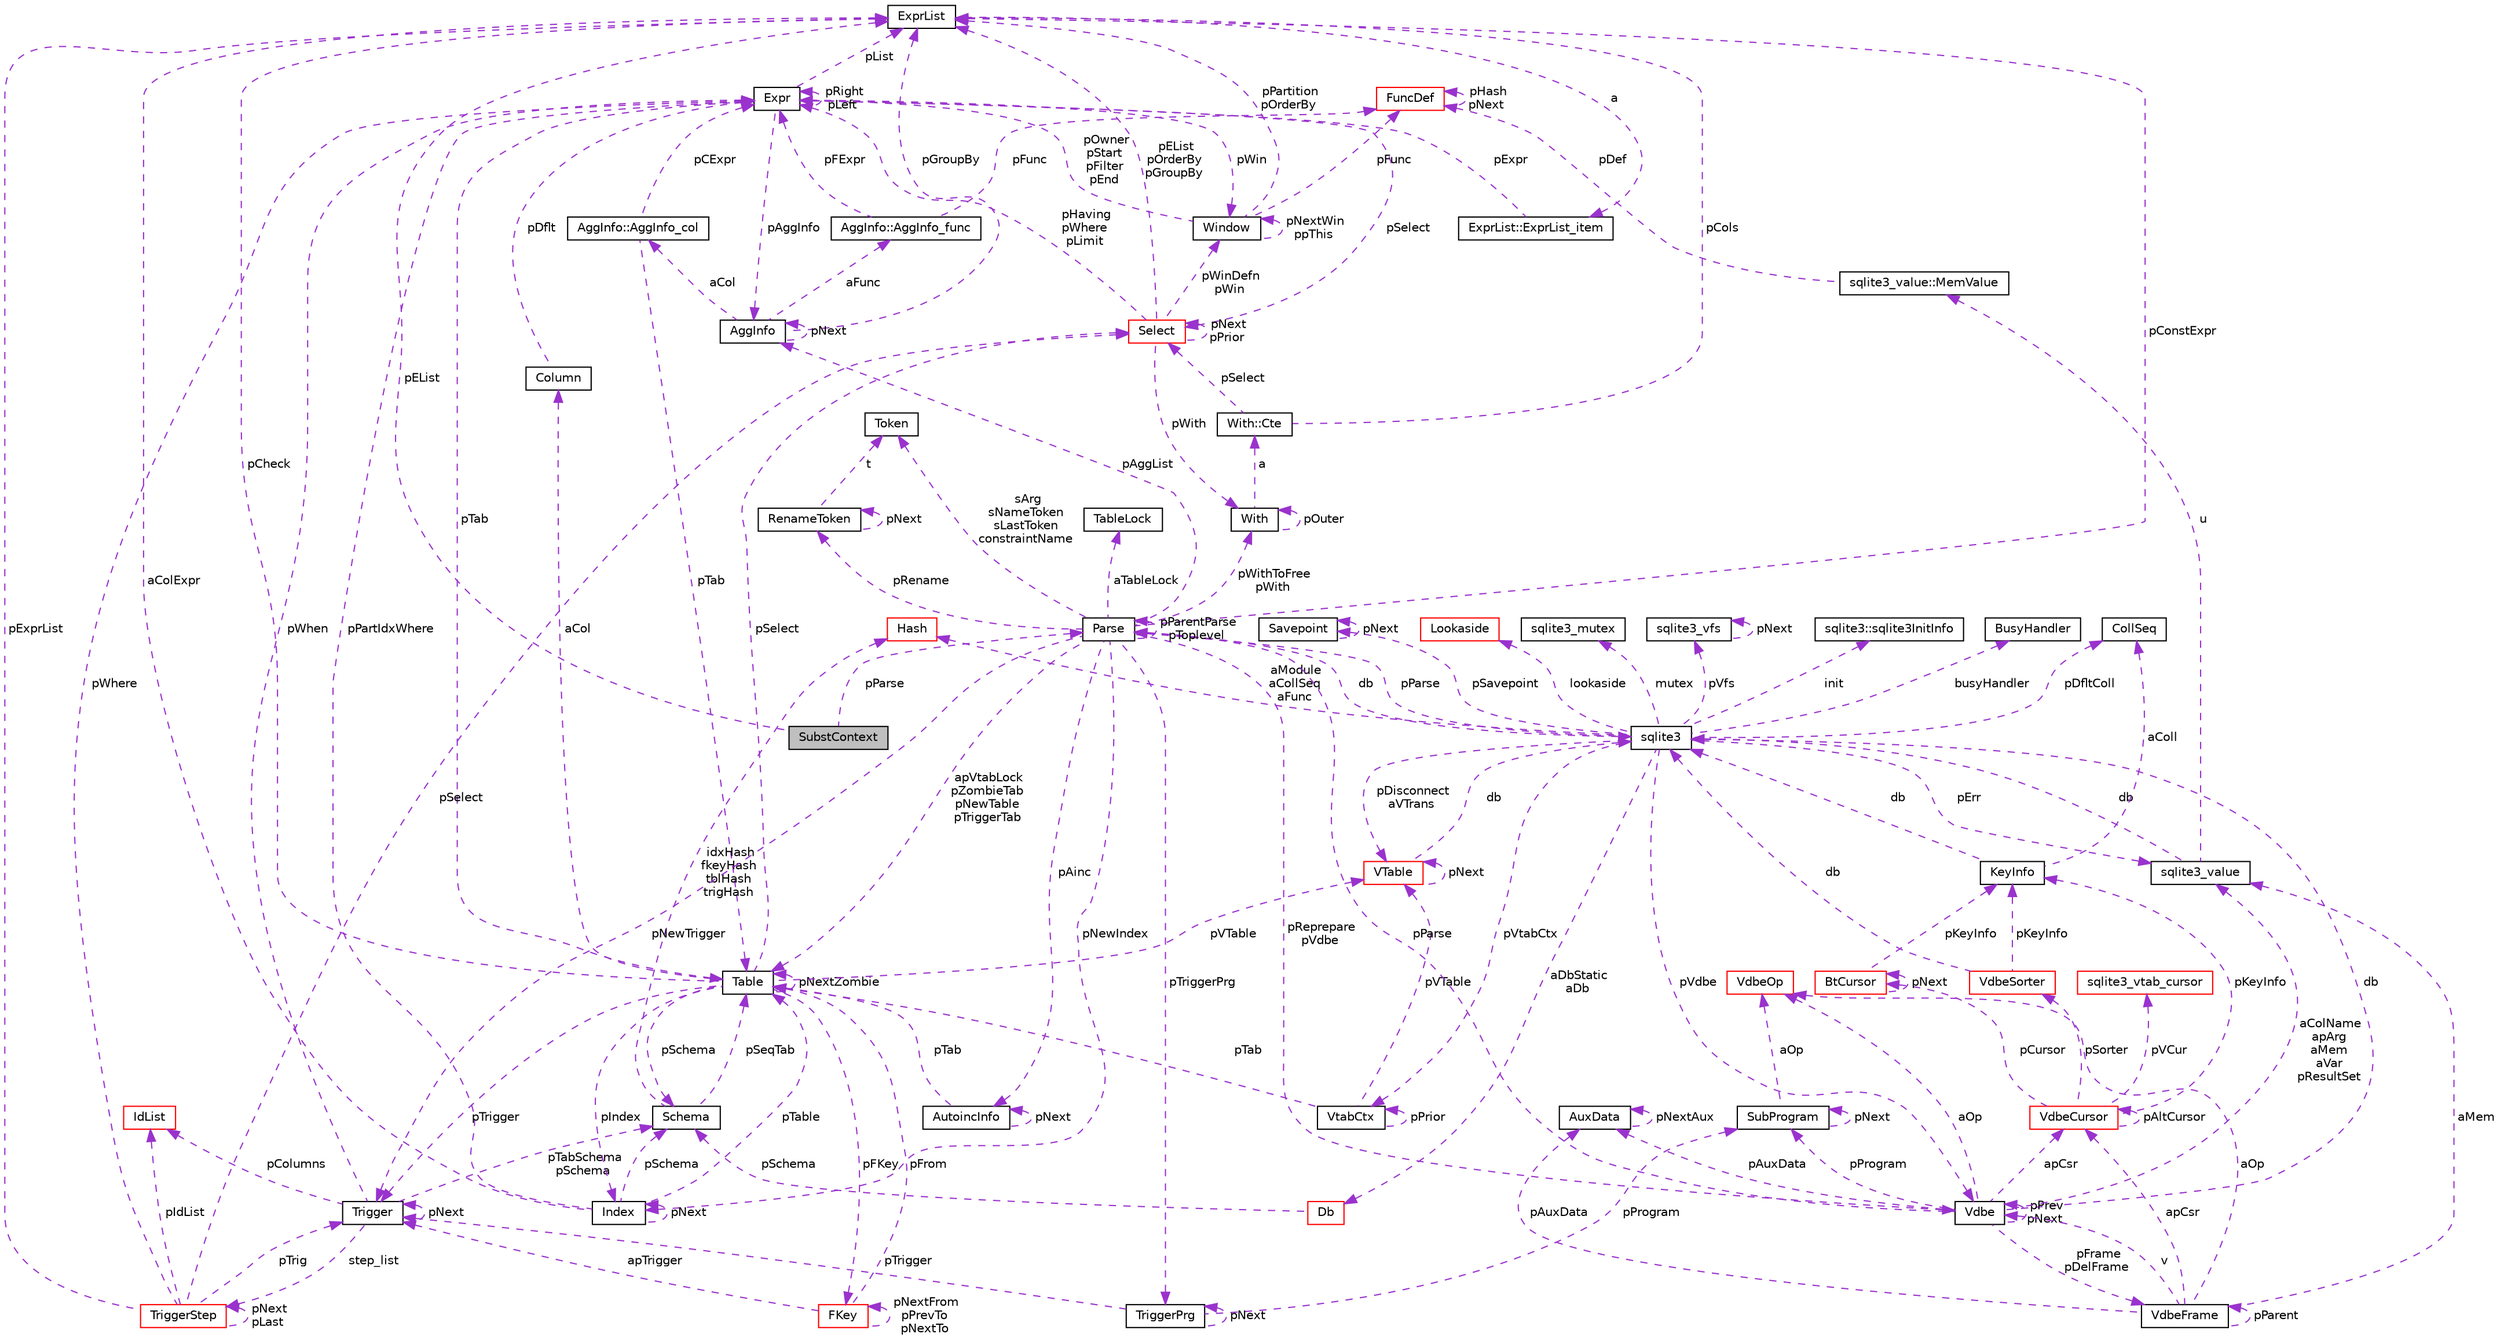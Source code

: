 digraph "SubstContext"
{
 // LATEX_PDF_SIZE
  edge [fontname="Helvetica",fontsize="10",labelfontname="Helvetica",labelfontsize="10"];
  node [fontname="Helvetica",fontsize="10",shape=record];
  Node1 [label="SubstContext",height=0.2,width=0.4,color="black", fillcolor="grey75", style="filled", fontcolor="black",tooltip=" "];
  Node2 -> Node1 [dir="back",color="darkorchid3",fontsize="10",style="dashed",label=" pEList" ,fontname="Helvetica"];
  Node2 [label="ExprList",height=0.2,width=0.4,color="black", fillcolor="white", style="filled",URL="$structExprList.html",tooltip=" "];
  Node3 -> Node2 [dir="back",color="darkorchid3",fontsize="10",style="dashed",label=" a" ,fontname="Helvetica"];
  Node3 [label="ExprList::ExprList_item",height=0.2,width=0.4,color="black", fillcolor="white", style="filled",URL="$structExprList_1_1ExprList__item.html",tooltip=" "];
  Node4 -> Node3 [dir="back",color="darkorchid3",fontsize="10",style="dashed",label=" pExpr" ,fontname="Helvetica"];
  Node4 [label="Expr",height=0.2,width=0.4,color="black", fillcolor="white", style="filled",URL="$structExpr.html",tooltip=" "];
  Node5 -> Node4 [dir="back",color="darkorchid3",fontsize="10",style="dashed",label=" pAggInfo" ,fontname="Helvetica"];
  Node5 [label="AggInfo",height=0.2,width=0.4,color="black", fillcolor="white", style="filled",URL="$structAggInfo.html",tooltip=" "];
  Node5 -> Node5 [dir="back",color="darkorchid3",fontsize="10",style="dashed",label=" pNext" ,fontname="Helvetica"];
  Node6 -> Node5 [dir="back",color="darkorchid3",fontsize="10",style="dashed",label=" aCol" ,fontname="Helvetica"];
  Node6 [label="AggInfo::AggInfo_col",height=0.2,width=0.4,color="black", fillcolor="white", style="filled",URL="$structAggInfo_1_1AggInfo__col.html",tooltip=" "];
  Node4 -> Node6 [dir="back",color="darkorchid3",fontsize="10",style="dashed",label=" pCExpr" ,fontname="Helvetica"];
  Node7 -> Node6 [dir="back",color="darkorchid3",fontsize="10",style="dashed",label=" pTab" ,fontname="Helvetica"];
  Node7 [label="Table",height=0.2,width=0.4,color="black", fillcolor="white", style="filled",URL="$structTable.html",tooltip=" "];
  Node8 -> Node7 [dir="back",color="darkorchid3",fontsize="10",style="dashed",label=" pSchema" ,fontname="Helvetica"];
  Node8 [label="Schema",height=0.2,width=0.4,color="black", fillcolor="white", style="filled",URL="$structSchema.html",tooltip=" "];
  Node7 -> Node8 [dir="back",color="darkorchid3",fontsize="10",style="dashed",label=" pSeqTab" ,fontname="Helvetica"];
  Node9 -> Node8 [dir="back",color="darkorchid3",fontsize="10",style="dashed",label=" idxHash\nfkeyHash\ntblHash\ntrigHash" ,fontname="Helvetica"];
  Node9 [label="Hash",height=0.2,width=0.4,color="red", fillcolor="white", style="filled",URL="$structHash.html",tooltip=" "];
  Node12 -> Node7 [dir="back",color="darkorchid3",fontsize="10",style="dashed",label=" aCol" ,fontname="Helvetica"];
  Node12 [label="Column",height=0.2,width=0.4,color="black", fillcolor="white", style="filled",URL="$structColumn.html",tooltip=" "];
  Node4 -> Node12 [dir="back",color="darkorchid3",fontsize="10",style="dashed",label=" pDflt" ,fontname="Helvetica"];
  Node13 -> Node7 [dir="back",color="darkorchid3",fontsize="10",style="dashed",label=" pFKey" ,fontname="Helvetica"];
  Node13 [label="FKey",height=0.2,width=0.4,color="red", fillcolor="white", style="filled",URL="$structFKey.html",tooltip=" "];
  Node13 -> Node13 [dir="back",color="darkorchid3",fontsize="10",style="dashed",label=" pNextFrom\npPrevTo\npNextTo" ,fontname="Helvetica"];
  Node7 -> Node13 [dir="back",color="darkorchid3",fontsize="10",style="dashed",label=" pFrom" ,fontname="Helvetica"];
  Node15 -> Node13 [dir="back",color="darkorchid3",fontsize="10",style="dashed",label=" apTrigger" ,fontname="Helvetica"];
  Node15 [label="Trigger",height=0.2,width=0.4,color="black", fillcolor="white", style="filled",URL="$structTrigger.html",tooltip=" "];
  Node16 -> Node15 [dir="back",color="darkorchid3",fontsize="10",style="dashed",label=" step_list" ,fontname="Helvetica"];
  Node16 [label="TriggerStep",height=0.2,width=0.4,color="red", fillcolor="white", style="filled",URL="$structTriggerStep.html",tooltip=" "];
  Node16 -> Node16 [dir="back",color="darkorchid3",fontsize="10",style="dashed",label=" pNext\npLast" ,fontname="Helvetica"];
  Node4 -> Node16 [dir="back",color="darkorchid3",fontsize="10",style="dashed",label=" pWhere" ,fontname="Helvetica"];
  Node17 -> Node16 [dir="back",color="darkorchid3",fontsize="10",style="dashed",label=" pIdList" ,fontname="Helvetica"];
  Node17 [label="IdList",height=0.2,width=0.4,color="red", fillcolor="white", style="filled",URL="$structIdList.html",tooltip=" "];
  Node19 -> Node16 [dir="back",color="darkorchid3",fontsize="10",style="dashed",label=" pSelect" ,fontname="Helvetica"];
  Node19 [label="Select",height=0.2,width=0.4,color="red", fillcolor="white", style="filled",URL="$structSelect.html",tooltip=" "];
  Node4 -> Node19 [dir="back",color="darkorchid3",fontsize="10",style="dashed",label=" pHaving\npWhere\npLimit" ,fontname="Helvetica"];
  Node20 -> Node19 [dir="back",color="darkorchid3",fontsize="10",style="dashed",label=" pWith" ,fontname="Helvetica"];
  Node20 [label="With",height=0.2,width=0.4,color="black", fillcolor="white", style="filled",URL="$structWith.html",tooltip=" "];
  Node21 -> Node20 [dir="back",color="darkorchid3",fontsize="10",style="dashed",label=" a" ,fontname="Helvetica"];
  Node21 [label="With::Cte",height=0.2,width=0.4,color="black", fillcolor="white", style="filled",URL="$structWith_1_1Cte.html",tooltip=" "];
  Node19 -> Node21 [dir="back",color="darkorchid3",fontsize="10",style="dashed",label=" pSelect" ,fontname="Helvetica"];
  Node2 -> Node21 [dir="back",color="darkorchid3",fontsize="10",style="dashed",label=" pCols" ,fontname="Helvetica"];
  Node20 -> Node20 [dir="back",color="darkorchid3",fontsize="10",style="dashed",label=" pOuter" ,fontname="Helvetica"];
  Node19 -> Node19 [dir="back",color="darkorchid3",fontsize="10",style="dashed",label=" pNext\npPrior" ,fontname="Helvetica"];
  Node2 -> Node19 [dir="back",color="darkorchid3",fontsize="10",style="dashed",label=" pEList\npOrderBy\npGroupBy" ,fontname="Helvetica"];
  Node25 -> Node19 [dir="back",color="darkorchid3",fontsize="10",style="dashed",label=" pWinDefn\npWin" ,fontname="Helvetica"];
  Node25 [label="Window",height=0.2,width=0.4,color="black", fillcolor="white", style="filled",URL="$structWindow.html",tooltip=" "];
  Node4 -> Node25 [dir="back",color="darkorchid3",fontsize="10",style="dashed",label=" pOwner\npStart\npFilter\npEnd" ,fontname="Helvetica"];
  Node2 -> Node25 [dir="back",color="darkorchid3",fontsize="10",style="dashed",label=" pPartition\npOrderBy" ,fontname="Helvetica"];
  Node26 -> Node25 [dir="back",color="darkorchid3",fontsize="10",style="dashed",label=" pFunc" ,fontname="Helvetica"];
  Node26 [label="FuncDef",height=0.2,width=0.4,color="red", fillcolor="white", style="filled",URL="$structFuncDef.html",tooltip=" "];
  Node26 -> Node26 [dir="back",color="darkorchid3",fontsize="10",style="dashed",label=" pHash\npNext" ,fontname="Helvetica"];
  Node25 -> Node25 [dir="back",color="darkorchid3",fontsize="10",style="dashed",label=" pNextWin\nppThis" ,fontname="Helvetica"];
  Node15 -> Node16 [dir="back",color="darkorchid3",fontsize="10",style="dashed",label=" pTrig" ,fontname="Helvetica"];
  Node2 -> Node16 [dir="back",color="darkorchid3",fontsize="10",style="dashed",label=" pExprList" ,fontname="Helvetica"];
  Node8 -> Node15 [dir="back",color="darkorchid3",fontsize="10",style="dashed",label=" pTabSchema\npSchema" ,fontname="Helvetica"];
  Node4 -> Node15 [dir="back",color="darkorchid3",fontsize="10",style="dashed",label=" pWhen" ,fontname="Helvetica"];
  Node17 -> Node15 [dir="back",color="darkorchid3",fontsize="10",style="dashed",label=" pColumns" ,fontname="Helvetica"];
  Node15 -> Node15 [dir="back",color="darkorchid3",fontsize="10",style="dashed",label=" pNext" ,fontname="Helvetica"];
  Node29 -> Node7 [dir="back",color="darkorchid3",fontsize="10",style="dashed",label=" pVTable" ,fontname="Helvetica"];
  Node29 [label="VTable",height=0.2,width=0.4,color="red", fillcolor="white", style="filled",URL="$structVTable.html",tooltip=" "];
  Node30 -> Node29 [dir="back",color="darkorchid3",fontsize="10",style="dashed",label=" db" ,fontname="Helvetica"];
  Node30 [label="sqlite3",height=0.2,width=0.4,color="black", fillcolor="white", style="filled",URL="$structsqlite3.html",tooltip=" "];
  Node31 -> Node30 [dir="back",color="darkorchid3",fontsize="10",style="dashed",label=" pVdbe" ,fontname="Helvetica"];
  Node31 [label="Vdbe",height=0.2,width=0.4,color="black", fillcolor="white", style="filled",URL="$structVdbe.html",tooltip=" "];
  Node31 -> Node31 [dir="back",color="darkorchid3",fontsize="10",style="dashed",label=" pPrev\npNext" ,fontname="Helvetica"];
  Node30 -> Node31 [dir="back",color="darkorchid3",fontsize="10",style="dashed",label=" db" ,fontname="Helvetica"];
  Node32 -> Node31 [dir="back",color="darkorchid3",fontsize="10",style="dashed",label=" aColName\napArg\naMem\naVar\npResultSet" ,fontname="Helvetica"];
  Node32 [label="sqlite3_value",height=0.2,width=0.4,color="black", fillcolor="white", style="filled",URL="$structsqlite3__value.html",tooltip=" "];
  Node30 -> Node32 [dir="back",color="darkorchid3",fontsize="10",style="dashed",label=" db" ,fontname="Helvetica"];
  Node33 -> Node32 [dir="back",color="darkorchid3",fontsize="10",style="dashed",label=" u" ,fontname="Helvetica"];
  Node33 [label="sqlite3_value::MemValue",height=0.2,width=0.4,color="black", fillcolor="white", style="filled",URL="$unionsqlite3__value_1_1MemValue.html",tooltip=" "];
  Node26 -> Node33 [dir="back",color="darkorchid3",fontsize="10",style="dashed",label=" pDef" ,fontname="Helvetica"];
  Node34 -> Node31 [dir="back",color="darkorchid3",fontsize="10",style="dashed",label=" pFrame\npDelFrame" ,fontname="Helvetica"];
  Node34 [label="VdbeFrame",height=0.2,width=0.4,color="black", fillcolor="white", style="filled",URL="$structVdbeFrame.html",tooltip=" "];
  Node31 -> Node34 [dir="back",color="darkorchid3",fontsize="10",style="dashed",label=" v" ,fontname="Helvetica"];
  Node32 -> Node34 [dir="back",color="darkorchid3",fontsize="10",style="dashed",label=" aMem" ,fontname="Helvetica"];
  Node34 -> Node34 [dir="back",color="darkorchid3",fontsize="10",style="dashed",label=" pParent" ,fontname="Helvetica"];
  Node35 -> Node34 [dir="back",color="darkorchid3",fontsize="10",style="dashed",label=" pAuxData" ,fontname="Helvetica"];
  Node35 [label="AuxData",height=0.2,width=0.4,color="black", fillcolor="white", style="filled",URL="$structAuxData.html",tooltip=" "];
  Node35 -> Node35 [dir="back",color="darkorchid3",fontsize="10",style="dashed",label=" pNextAux" ,fontname="Helvetica"];
  Node36 -> Node34 [dir="back",color="darkorchid3",fontsize="10",style="dashed",label=" apCsr" ,fontname="Helvetica"];
  Node36 [label="VdbeCursor",height=0.2,width=0.4,color="red", fillcolor="white", style="filled",URL="$structVdbeCursor.html",tooltip=" "];
  Node37 -> Node36 [dir="back",color="darkorchid3",fontsize="10",style="dashed",label=" pCursor" ,fontname="Helvetica"];
  Node37 [label="BtCursor",height=0.2,width=0.4,color="red", fillcolor="white", style="filled",URL="$structBtCursor.html",tooltip=" "];
  Node37 -> Node37 [dir="back",color="darkorchid3",fontsize="10",style="dashed",label=" pNext" ,fontname="Helvetica"];
  Node56 -> Node37 [dir="back",color="darkorchid3",fontsize="10",style="dashed",label=" pKeyInfo" ,fontname="Helvetica"];
  Node56 [label="KeyInfo",height=0.2,width=0.4,color="black", fillcolor="white", style="filled",URL="$structKeyInfo.html",tooltip=" "];
  Node30 -> Node56 [dir="back",color="darkorchid3",fontsize="10",style="dashed",label=" db" ,fontname="Helvetica"];
  Node57 -> Node56 [dir="back",color="darkorchid3",fontsize="10",style="dashed",label=" aColl" ,fontname="Helvetica"];
  Node57 [label="CollSeq",height=0.2,width=0.4,color="black", fillcolor="white", style="filled",URL="$structCollSeq.html",tooltip=" "];
  Node58 -> Node36 [dir="back",color="darkorchid3",fontsize="10",style="dashed",label=" pVCur" ,fontname="Helvetica"];
  Node58 [label="sqlite3_vtab_cursor",height=0.2,width=0.4,color="red", fillcolor="white", style="filled",URL="$structsqlite3__vtab__cursor.html",tooltip=" "];
  Node36 -> Node36 [dir="back",color="darkorchid3",fontsize="10",style="dashed",label=" pAltCursor" ,fontname="Helvetica"];
  Node56 -> Node36 [dir="back",color="darkorchid3",fontsize="10",style="dashed",label=" pKeyInfo" ,fontname="Helvetica"];
  Node61 -> Node36 [dir="back",color="darkorchid3",fontsize="10",style="dashed",label=" pSorter" ,fontname="Helvetica"];
  Node61 [label="VdbeSorter",height=0.2,width=0.4,color="red", fillcolor="white", style="filled",URL="$structVdbeSorter.html",tooltip=" "];
  Node30 -> Node61 [dir="back",color="darkorchid3",fontsize="10",style="dashed",label=" db" ,fontname="Helvetica"];
  Node56 -> Node61 [dir="back",color="darkorchid3",fontsize="10",style="dashed",label=" pKeyInfo" ,fontname="Helvetica"];
  Node71 -> Node34 [dir="back",color="darkorchid3",fontsize="10",style="dashed",label=" aOp" ,fontname="Helvetica"];
  Node71 [label="VdbeOp",height=0.2,width=0.4,color="red", fillcolor="white", style="filled",URL="$structVdbeOp.html",tooltip=" "];
  Node35 -> Node31 [dir="back",color="darkorchid3",fontsize="10",style="dashed",label=" pAuxData" ,fontname="Helvetica"];
  Node73 -> Node31 [dir="back",color="darkorchid3",fontsize="10",style="dashed",label=" pProgram" ,fontname="Helvetica"];
  Node73 [label="SubProgram",height=0.2,width=0.4,color="black", fillcolor="white", style="filled",URL="$structSubProgram.html",tooltip=" "];
  Node73 -> Node73 [dir="back",color="darkorchid3",fontsize="10",style="dashed",label=" pNext" ,fontname="Helvetica"];
  Node71 -> Node73 [dir="back",color="darkorchid3",fontsize="10",style="dashed",label=" aOp" ,fontname="Helvetica"];
  Node36 -> Node31 [dir="back",color="darkorchid3",fontsize="10",style="dashed",label=" apCsr" ,fontname="Helvetica"];
  Node75 -> Node31 [dir="back",color="darkorchid3",fontsize="10",style="dashed",label=" pParse" ,fontname="Helvetica"];
  Node75 [label="Parse",height=0.2,width=0.4,color="black", fillcolor="white", style="filled",URL="$structParse.html",tooltip=" "];
  Node5 -> Node75 [dir="back",color="darkorchid3",fontsize="10",style="dashed",label=" pAggList" ,fontname="Helvetica"];
  Node31 -> Node75 [dir="back",color="darkorchid3",fontsize="10",style="dashed",label=" pReprepare\npVdbe" ,fontname="Helvetica"];
  Node30 -> Node75 [dir="back",color="darkorchid3",fontsize="10",style="dashed",label=" db" ,fontname="Helvetica"];
  Node76 -> Node75 [dir="back",color="darkorchid3",fontsize="10",style="dashed",label=" aTableLock" ,fontname="Helvetica"];
  Node76 [label="TableLock",height=0.2,width=0.4,color="black", fillcolor="white", style="filled",URL="$structTableLock.html",tooltip=" "];
  Node77 -> Node75 [dir="back",color="darkorchid3",fontsize="10",style="dashed",label=" sArg\nsNameToken\nsLastToken\nconstraintName" ,fontname="Helvetica"];
  Node77 [label="Token",height=0.2,width=0.4,color="black", fillcolor="white", style="filled",URL="$structToken.html",tooltip=" "];
  Node20 -> Node75 [dir="back",color="darkorchid3",fontsize="10",style="dashed",label=" pWithToFree\npWith" ,fontname="Helvetica"];
  Node7 -> Node75 [dir="back",color="darkorchid3",fontsize="10",style="dashed",label=" apVtabLock\npZombieTab\npNewTable\npTriggerTab" ,fontname="Helvetica"];
  Node15 -> Node75 [dir="back",color="darkorchid3",fontsize="10",style="dashed",label=" pNewTrigger" ,fontname="Helvetica"];
  Node78 -> Node75 [dir="back",color="darkorchid3",fontsize="10",style="dashed",label=" pTriggerPrg" ,fontname="Helvetica"];
  Node78 [label="TriggerPrg",height=0.2,width=0.4,color="black", fillcolor="white", style="filled",URL="$structTriggerPrg.html",tooltip=" "];
  Node73 -> Node78 [dir="back",color="darkorchid3",fontsize="10",style="dashed",label=" pProgram" ,fontname="Helvetica"];
  Node15 -> Node78 [dir="back",color="darkorchid3",fontsize="10",style="dashed",label=" pTrigger" ,fontname="Helvetica"];
  Node78 -> Node78 [dir="back",color="darkorchid3",fontsize="10",style="dashed",label=" pNext" ,fontname="Helvetica"];
  Node79 -> Node75 [dir="back",color="darkorchid3",fontsize="10",style="dashed",label=" pRename" ,fontname="Helvetica"];
  Node79 [label="RenameToken",height=0.2,width=0.4,color="black", fillcolor="white", style="filled",URL="$structRenameToken.html",tooltip=" "];
  Node77 -> Node79 [dir="back",color="darkorchid3",fontsize="10",style="dashed",label=" t" ,fontname="Helvetica"];
  Node79 -> Node79 [dir="back",color="darkorchid3",fontsize="10",style="dashed",label=" pNext" ,fontname="Helvetica"];
  Node24 -> Node75 [dir="back",color="darkorchid3",fontsize="10",style="dashed",label=" pNewIndex" ,fontname="Helvetica"];
  Node24 [label="Index",height=0.2,width=0.4,color="black", fillcolor="white", style="filled",URL="$structIndex.html",tooltip=" "];
  Node8 -> Node24 [dir="back",color="darkorchid3",fontsize="10",style="dashed",label=" pSchema" ,fontname="Helvetica"];
  Node4 -> Node24 [dir="back",color="darkorchid3",fontsize="10",style="dashed",label=" pPartIdxWhere" ,fontname="Helvetica"];
  Node7 -> Node24 [dir="back",color="darkorchid3",fontsize="10",style="dashed",label=" pTable" ,fontname="Helvetica"];
  Node2 -> Node24 [dir="back",color="darkorchid3",fontsize="10",style="dashed",label=" aColExpr" ,fontname="Helvetica"];
  Node24 -> Node24 [dir="back",color="darkorchid3",fontsize="10",style="dashed",label=" pNext" ,fontname="Helvetica"];
  Node80 -> Node75 [dir="back",color="darkorchid3",fontsize="10",style="dashed",label=" pAinc" ,fontname="Helvetica"];
  Node80 [label="AutoincInfo",height=0.2,width=0.4,color="black", fillcolor="white", style="filled",URL="$structAutoincInfo.html",tooltip=" "];
  Node7 -> Node80 [dir="back",color="darkorchid3",fontsize="10",style="dashed",label=" pTab" ,fontname="Helvetica"];
  Node80 -> Node80 [dir="back",color="darkorchid3",fontsize="10",style="dashed",label=" pNext" ,fontname="Helvetica"];
  Node2 -> Node75 [dir="back",color="darkorchid3",fontsize="10",style="dashed",label=" pConstExpr" ,fontname="Helvetica"];
  Node75 -> Node75 [dir="back",color="darkorchid3",fontsize="10",style="dashed",label=" pParentParse\npToplevel" ,fontname="Helvetica"];
  Node71 -> Node31 [dir="back",color="darkorchid3",fontsize="10",style="dashed",label=" aOp" ,fontname="Helvetica"];
  Node81 -> Node30 [dir="back",color="darkorchid3",fontsize="10",style="dashed",label=" pSavepoint" ,fontname="Helvetica"];
  Node81 [label="Savepoint",height=0.2,width=0.4,color="black", fillcolor="white", style="filled",URL="$structSavepoint.html",tooltip=" "];
  Node81 -> Node81 [dir="back",color="darkorchid3",fontsize="10",style="dashed",label=" pNext" ,fontname="Helvetica"];
  Node82 -> Node30 [dir="back",color="darkorchid3",fontsize="10",style="dashed",label=" lookaside" ,fontname="Helvetica"];
  Node82 [label="Lookaside",height=0.2,width=0.4,color="red", fillcolor="white", style="filled",URL="$structLookaside.html",tooltip=" "];
  Node32 -> Node30 [dir="back",color="darkorchid3",fontsize="10",style="dashed",label=" pErr" ,fontname="Helvetica"];
  Node41 -> Node30 [dir="back",color="darkorchid3",fontsize="10",style="dashed",label=" mutex" ,fontname="Helvetica"];
  Node41 [label="sqlite3_mutex",height=0.2,width=0.4,color="black", fillcolor="white", style="filled",URL="$structsqlite3__mutex.html",tooltip=" "];
  Node52 -> Node30 [dir="back",color="darkorchid3",fontsize="10",style="dashed",label=" pVfs" ,fontname="Helvetica"];
  Node52 [label="sqlite3_vfs",height=0.2,width=0.4,color="black", fillcolor="white", style="filled",URL="$structsqlite3__vfs.html",tooltip=" "];
  Node52 -> Node52 [dir="back",color="darkorchid3",fontsize="10",style="dashed",label=" pNext" ,fontname="Helvetica"];
  Node84 -> Node30 [dir="back",color="darkorchid3",fontsize="10",style="dashed",label=" init" ,fontname="Helvetica"];
  Node84 [label="sqlite3::sqlite3InitInfo",height=0.2,width=0.4,color="black", fillcolor="white", style="filled",URL="$structsqlite3_1_1sqlite3InitInfo.html",tooltip=" "];
  Node85 -> Node30 [dir="back",color="darkorchid3",fontsize="10",style="dashed",label=" busyHandler" ,fontname="Helvetica"];
  Node85 [label="BusyHandler",height=0.2,width=0.4,color="black", fillcolor="white", style="filled",URL="$structBusyHandler.html",tooltip=" "];
  Node86 -> Node30 [dir="back",color="darkorchid3",fontsize="10",style="dashed",label=" pVtabCtx" ,fontname="Helvetica"];
  Node86 [label="VtabCtx",height=0.2,width=0.4,color="black", fillcolor="white", style="filled",URL="$structVtabCtx.html",tooltip=" "];
  Node86 -> Node86 [dir="back",color="darkorchid3",fontsize="10",style="dashed",label=" pPrior" ,fontname="Helvetica"];
  Node29 -> Node86 [dir="back",color="darkorchid3",fontsize="10",style="dashed",label=" pVTable" ,fontname="Helvetica"];
  Node7 -> Node86 [dir="back",color="darkorchid3",fontsize="10",style="dashed",label=" pTab" ,fontname="Helvetica"];
  Node57 -> Node30 [dir="back",color="darkorchid3",fontsize="10",style="dashed",label=" pDfltColl" ,fontname="Helvetica"];
  Node29 -> Node30 [dir="back",color="darkorchid3",fontsize="10",style="dashed",label=" pDisconnect\naVTrans" ,fontname="Helvetica"];
  Node87 -> Node30 [dir="back",color="darkorchid3",fontsize="10",style="dashed",label=" aDbStatic\naDb" ,fontname="Helvetica"];
  Node87 [label="Db",height=0.2,width=0.4,color="red", fillcolor="white", style="filled",URL="$structDb.html",tooltip=" "];
  Node8 -> Node87 [dir="back",color="darkorchid3",fontsize="10",style="dashed",label=" pSchema" ,fontname="Helvetica"];
  Node9 -> Node30 [dir="back",color="darkorchid3",fontsize="10",style="dashed",label=" aModule\naCollSeq\naFunc" ,fontname="Helvetica"];
  Node75 -> Node30 [dir="back",color="darkorchid3",fontsize="10",style="dashed",label=" pParse" ,fontname="Helvetica"];
  Node29 -> Node29 [dir="back",color="darkorchid3",fontsize="10",style="dashed",label=" pNext" ,fontname="Helvetica"];
  Node7 -> Node7 [dir="back",color="darkorchid3",fontsize="10",style="dashed",label=" pNextZombie" ,fontname="Helvetica"];
  Node15 -> Node7 [dir="back",color="darkorchid3",fontsize="10",style="dashed",label=" pTrigger" ,fontname="Helvetica"];
  Node19 -> Node7 [dir="back",color="darkorchid3",fontsize="10",style="dashed",label=" pSelect" ,fontname="Helvetica"];
  Node2 -> Node7 [dir="back",color="darkorchid3",fontsize="10",style="dashed",label=" pCheck" ,fontname="Helvetica"];
  Node24 -> Node7 [dir="back",color="darkorchid3",fontsize="10",style="dashed",label=" pIndex" ,fontname="Helvetica"];
  Node89 -> Node5 [dir="back",color="darkorchid3",fontsize="10",style="dashed",label=" aFunc" ,fontname="Helvetica"];
  Node89 [label="AggInfo::AggInfo_func",height=0.2,width=0.4,color="black", fillcolor="white", style="filled",URL="$structAggInfo_1_1AggInfo__func.html",tooltip=" "];
  Node4 -> Node89 [dir="back",color="darkorchid3",fontsize="10",style="dashed",label=" pFExpr" ,fontname="Helvetica"];
  Node26 -> Node89 [dir="back",color="darkorchid3",fontsize="10",style="dashed",label=" pFunc" ,fontname="Helvetica"];
  Node2 -> Node5 [dir="back",color="darkorchid3",fontsize="10",style="dashed",label=" pGroupBy" ,fontname="Helvetica"];
  Node4 -> Node4 [dir="back",color="darkorchid3",fontsize="10",style="dashed",label=" pRight\npLeft" ,fontname="Helvetica"];
  Node7 -> Node4 [dir="back",color="darkorchid3",fontsize="10",style="dashed",label=" pTab" ,fontname="Helvetica"];
  Node19 -> Node4 [dir="back",color="darkorchid3",fontsize="10",style="dashed",label=" pSelect" ,fontname="Helvetica"];
  Node2 -> Node4 [dir="back",color="darkorchid3",fontsize="10",style="dashed",label=" pList" ,fontname="Helvetica"];
  Node25 -> Node4 [dir="back",color="darkorchid3",fontsize="10",style="dashed",label=" pWin" ,fontname="Helvetica"];
  Node75 -> Node1 [dir="back",color="darkorchid3",fontsize="10",style="dashed",label=" pParse" ,fontname="Helvetica"];
}
